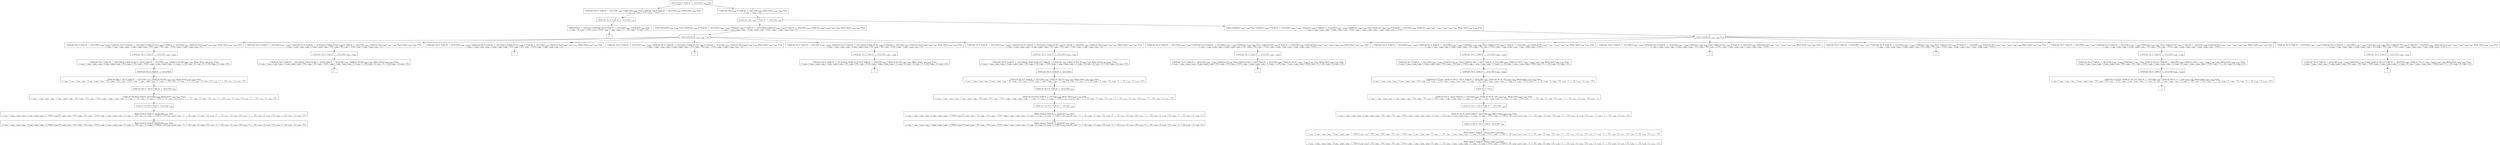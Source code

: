digraph {
    graph [rankdir=TB
          ,bgcolor=transparent];
    node [shape=box
         ,fillcolor=white
         ,style=filled];
    0 [label=<O <BR/> Memo check (C Triple [0 : 1 : [2] [] [3]]) v<SUB>1050</SUB> Trueo>];
    1 [label=<C <BR/> Unfold get One (C Triple [0 : 1 : [2] [] [3]]) v<SUB>1080</SUB>, Unfold isNil v<SUB>1080</SUB> Trueo, Unfold get Two (C Triple [0 : 1 : [2] [] [3]]) v<SUB>1081</SUB>, Unfold isNil v<SUB>1081</SUB> Trueo <BR/>  [ v<SUB>1050</SUB> &rarr; [], v<SUB>1078</SUB> &rarr; Trueo, v<SUB>1079</SUB> &rarr; Trueo ] >];
    2 [label=<C <BR/> Unfold one_step v<SUB>1082</SUB> (C Triple [0 : 1 : [2] [] [3]]) v<SUB>1084</SUB>, Memo check v<SUB>1084</SUB> v<SUB>1083</SUB> Trueo <BR/>  [ v<SUB>1050</SUB> &rarr; v<SUB>1082</SUB> : v<SUB>1083</SUB> ] >];
    3 [label=<O <BR/> Unfold get One (C Triple [0 : 1 : [2] [] [3]]) v<SUB>1080</SUB>>];
    4 [label=<C <BR/> Unfold isNil (0 : 1 : [2]) Trueo, Unfold get Two (C Triple [0 : 1 : [2] [] [3]]) v<SUB>1081</SUB>, Unfold isNil v<SUB>1081</SUB> Trueo <BR/>  [ v<SUB>1050</SUB> &rarr; [], v<SUB>1078</SUB> &rarr; Trueo, v<SUB>1079</SUB> &rarr; Trueo, v<SUB>1080</SUB> &rarr; v<SUB>1085</SUB>, v<SUB>1085</SUB> &rarr; 0 : 1 : [2], v<SUB>1086</SUB> &rarr; [], v<SUB>1087</SUB> &rarr; [3] ] >];
    5 [label=<_|_>];
    6 [label=<O <BR/> Unfold one_step v<SUB>1082</SUB> (C Triple [0 : 1 : [2] [] [3]]) v<SUB>1084</SUB>>];
    7 [label=<C <BR/> Unfold notEqStick v<SUB>1085</SUB> v<SUB>1086</SUB> Trueo, Unfold get v<SUB>1085</SUB> (C Triple [0 : 1 : [2] [] [3]]) (v<SUB>1089</SUB> : v<SUB>1090</SUB>), Unfold get v<SUB>1086</SUB> (C Triple [0 : 1 : [2] [] [3]]) [], Unfold set v<SUB>1085</SUB> v<SUB>1090</SUB> (C Triple [0 : 1 : [2] [] [3]]) v<SUB>1092</SUB>, Unfold set v<SUB>1086</SUB> [v<SUB>1089</SUB>] v<SUB>1092</SUB> v<SUB>1084</SUB>, Memo check v<SUB>1084</SUB> v<SUB>1083</SUB> Trueo <BR/>  [ v<SUB>1050</SUB> &rarr; v<SUB>1082</SUB> : v<SUB>1083</SUB>, v<SUB>1082</SUB> &rarr; (v<SUB>1085</SUB>, v<SUB>1086</SUB>), v<SUB>1087</SUB> &rarr; Trueo, v<SUB>1088</SUB> &rarr; v<SUB>1089</SUB> : v<SUB>1090</SUB>, v<SUB>1091</SUB> &rarr; [] ] >];
    8 [label=<C <BR/> Unfold notEqStick v<SUB>1085</SUB> v<SUB>1086</SUB> Trueo, Unfold get v<SUB>1085</SUB> (C Triple [0 : 1 : [2] [] [3]]) (v<SUB>1089</SUB> : v<SUB>1090</SUB>), Unfold get v<SUB>1086</SUB> (C Triple [0 : 1 : [2] [] [3]]) (v<SUB>1093</SUB> : v<SUB>1094</SUB>), Unfold less v<SUB>1089</SUB> v<SUB>1093</SUB> Trueo, Unfold set v<SUB>1085</SUB> v<SUB>1090</SUB> (C Triple [0 : 1 : [2] [] [3]]) v<SUB>1096</SUB>, Unfold set v<SUB>1086</SUB> (v<SUB>1089</SUB> : v<SUB>1093</SUB> : v<SUB>1094</SUB>) v<SUB>1096</SUB> v<SUB>1084</SUB>, Memo check v<SUB>1084</SUB> v<SUB>1083</SUB> Trueo <BR/>  [ v<SUB>1050</SUB> &rarr; v<SUB>1082</SUB> : v<SUB>1083</SUB>, v<SUB>1082</SUB> &rarr; (v<SUB>1085</SUB>, v<SUB>1086</SUB>), v<SUB>1087</SUB> &rarr; Trueo, v<SUB>1088</SUB> &rarr; v<SUB>1089</SUB> : v<SUB>1090</SUB>, v<SUB>1091</SUB> &rarr; v<SUB>1093</SUB> : v<SUB>1094</SUB>, v<SUB>1095</SUB> &rarr; Trueo ] >];
    9 [label=<O <BR/> Unfold notEqStick v<SUB>1085</SUB> v<SUB>1086</SUB> Trueo>];
    10 [label=<C <BR/> Unfold get One (C Triple [0 : 1 : [2] [] [3]]) (v<SUB>1089</SUB> : v<SUB>1090</SUB>), Unfold get Two (C Triple [0 : 1 : [2] [] [3]]) [], Unfold set One v<SUB>1090</SUB> (C Triple [0 : 1 : [2] [] [3]]) v<SUB>1092</SUB>, Unfold set Two [v<SUB>1089</SUB>] v<SUB>1092</SUB> v<SUB>1084</SUB>, Memo check v<SUB>1084</SUB> v<SUB>1083</SUB> Trueo <BR/>  [ v<SUB>1050</SUB> &rarr; v<SUB>1082</SUB> : v<SUB>1083</SUB>, v<SUB>1082</SUB> &rarr; (v<SUB>1085</SUB>, v<SUB>1086</SUB>), v<SUB>1085</SUB> &rarr; One, v<SUB>1086</SUB> &rarr; Two, v<SUB>1087</SUB> &rarr; Trueo, v<SUB>1088</SUB> &rarr; v<SUB>1089</SUB> : v<SUB>1090</SUB>, v<SUB>1091</SUB> &rarr; [] ] >];
    11 [label=<C <BR/> Unfold get One (C Triple [0 : 1 : [2] [] [3]]) (v<SUB>1089</SUB> : v<SUB>1090</SUB>), Unfold get Thr (C Triple [0 : 1 : [2] [] [3]]) [], Unfold set One v<SUB>1090</SUB> (C Triple [0 : 1 : [2] [] [3]]) v<SUB>1092</SUB>, Unfold set Thr [v<SUB>1089</SUB>] v<SUB>1092</SUB> v<SUB>1084</SUB>, Memo check v<SUB>1084</SUB> v<SUB>1083</SUB> Trueo <BR/>  [ v<SUB>1050</SUB> &rarr; v<SUB>1082</SUB> : v<SUB>1083</SUB>, v<SUB>1082</SUB> &rarr; (v<SUB>1085</SUB>, v<SUB>1086</SUB>), v<SUB>1085</SUB> &rarr; One, v<SUB>1086</SUB> &rarr; Thr, v<SUB>1087</SUB> &rarr; Trueo, v<SUB>1088</SUB> &rarr; v<SUB>1089</SUB> : v<SUB>1090</SUB>, v<SUB>1091</SUB> &rarr; [] ] >];
    12 [label=<C <BR/> Unfold get Two (C Triple [0 : 1 : [2] [] [3]]) (v<SUB>1089</SUB> : v<SUB>1090</SUB>), Unfold get One (C Triple [0 : 1 : [2] [] [3]]) [], Unfold set Two v<SUB>1090</SUB> (C Triple [0 : 1 : [2] [] [3]]) v<SUB>1092</SUB>, Unfold set One [v<SUB>1089</SUB>] v<SUB>1092</SUB> v<SUB>1084</SUB>, Memo check v<SUB>1084</SUB> v<SUB>1083</SUB> Trueo <BR/>  [ v<SUB>1050</SUB> &rarr; v<SUB>1082</SUB> : v<SUB>1083</SUB>, v<SUB>1082</SUB> &rarr; (v<SUB>1085</SUB>, v<SUB>1086</SUB>), v<SUB>1085</SUB> &rarr; Two, v<SUB>1086</SUB> &rarr; One, v<SUB>1087</SUB> &rarr; Trueo, v<SUB>1088</SUB> &rarr; v<SUB>1089</SUB> : v<SUB>1090</SUB>, v<SUB>1091</SUB> &rarr; [] ] >];
    13 [label=<C <BR/> Unfold get Two (C Triple [0 : 1 : [2] [] [3]]) (v<SUB>1089</SUB> : v<SUB>1090</SUB>), Unfold get Thr (C Triple [0 : 1 : [2] [] [3]]) [], Unfold set Two v<SUB>1090</SUB> (C Triple [0 : 1 : [2] [] [3]]) v<SUB>1092</SUB>, Unfold set Thr [v<SUB>1089</SUB>] v<SUB>1092</SUB> v<SUB>1084</SUB>, Memo check v<SUB>1084</SUB> v<SUB>1083</SUB> Trueo <BR/>  [ v<SUB>1050</SUB> &rarr; v<SUB>1082</SUB> : v<SUB>1083</SUB>, v<SUB>1082</SUB> &rarr; (v<SUB>1085</SUB>, v<SUB>1086</SUB>), v<SUB>1085</SUB> &rarr; Two, v<SUB>1086</SUB> &rarr; Thr, v<SUB>1087</SUB> &rarr; Trueo, v<SUB>1088</SUB> &rarr; v<SUB>1089</SUB> : v<SUB>1090</SUB>, v<SUB>1091</SUB> &rarr; [] ] >];
    14 [label=<C <BR/> Unfold get Thr (C Triple [0 : 1 : [2] [] [3]]) (v<SUB>1089</SUB> : v<SUB>1090</SUB>), Unfold get One (C Triple [0 : 1 : [2] [] [3]]) [], Unfold set Thr v<SUB>1090</SUB> (C Triple [0 : 1 : [2] [] [3]]) v<SUB>1092</SUB>, Unfold set One [v<SUB>1089</SUB>] v<SUB>1092</SUB> v<SUB>1084</SUB>, Memo check v<SUB>1084</SUB> v<SUB>1083</SUB> Trueo <BR/>  [ v<SUB>1050</SUB> &rarr; v<SUB>1082</SUB> : v<SUB>1083</SUB>, v<SUB>1082</SUB> &rarr; (v<SUB>1085</SUB>, v<SUB>1086</SUB>), v<SUB>1085</SUB> &rarr; Thr, v<SUB>1086</SUB> &rarr; One, v<SUB>1087</SUB> &rarr; Trueo, v<SUB>1088</SUB> &rarr; v<SUB>1089</SUB> : v<SUB>1090</SUB>, v<SUB>1091</SUB> &rarr; [] ] >];
    15 [label=<C <BR/> Unfold get Thr (C Triple [0 : 1 : [2] [] [3]]) (v<SUB>1089</SUB> : v<SUB>1090</SUB>), Unfold get Two (C Triple [0 : 1 : [2] [] [3]]) [], Unfold set Thr v<SUB>1090</SUB> (C Triple [0 : 1 : [2] [] [3]]) v<SUB>1092</SUB>, Unfold set Two [v<SUB>1089</SUB>] v<SUB>1092</SUB> v<SUB>1084</SUB>, Memo check v<SUB>1084</SUB> v<SUB>1083</SUB> Trueo <BR/>  [ v<SUB>1050</SUB> &rarr; v<SUB>1082</SUB> : v<SUB>1083</SUB>, v<SUB>1082</SUB> &rarr; (v<SUB>1085</SUB>, v<SUB>1086</SUB>), v<SUB>1085</SUB> &rarr; Thr, v<SUB>1086</SUB> &rarr; Two, v<SUB>1087</SUB> &rarr; Trueo, v<SUB>1088</SUB> &rarr; v<SUB>1089</SUB> : v<SUB>1090</SUB>, v<SUB>1091</SUB> &rarr; [] ] >];
    16 [label=<O <BR/> Unfold get One (C Triple [0 : 1 : [2] [] [3]]) (v<SUB>1089</SUB> : v<SUB>1090</SUB>)>];
    17 [label=<C <BR/> Unfold get Two (C Triple [0 : 1 : [2] [] [3]]) [], Unfold set One (1 : [2]) (C Triple [0 : 1 : [2] [] [3]]) v<SUB>1092</SUB>, Unfold set Two [0] v<SUB>1092</SUB> v<SUB>1084</SUB>, Memo check v<SUB>1084</SUB> v<SUB>1083</SUB> Trueo <BR/>  [ v<SUB>1050</SUB> &rarr; v<SUB>1082</SUB> : v<SUB>1083</SUB>, v<SUB>1082</SUB> &rarr; (v<SUB>1085</SUB>, v<SUB>1086</SUB>), v<SUB>1085</SUB> &rarr; One, v<SUB>1086</SUB> &rarr; Two, v<SUB>1087</SUB> &rarr; Trueo, v<SUB>1088</SUB> &rarr; v<SUB>1089</SUB> : v<SUB>1090</SUB>, v<SUB>1089</SUB> &rarr; 0, v<SUB>1090</SUB> &rarr; 1 : [2], v<SUB>1091</SUB> &rarr; [], v<SUB>1097</SUB> &rarr; 0 : 1 : [2], v<SUB>1098</SUB> &rarr; [], v<SUB>1099</SUB> &rarr; [3] ] >];
    18 [label=<O <BR/> Unfold get Two (C Triple [0 : 1 : [2] [] [3]]) []>];
    19 [label=<C <BR/> Unfold set One (1 : [2]) (C Triple [0 : 1 : [2] [] [3]]) v<SUB>1092</SUB>, Unfold set Two [0] v<SUB>1092</SUB> v<SUB>1084</SUB>, Memo check v<SUB>1084</SUB> v<SUB>1083</SUB> Trueo <BR/>  [ v<SUB>1050</SUB> &rarr; v<SUB>1082</SUB> : v<SUB>1083</SUB>, v<SUB>1082</SUB> &rarr; (v<SUB>1085</SUB>, v<SUB>1086</SUB>), v<SUB>1085</SUB> &rarr; One, v<SUB>1086</SUB> &rarr; Two, v<SUB>1087</SUB> &rarr; Trueo, v<SUB>1088</SUB> &rarr; v<SUB>1089</SUB> : v<SUB>1090</SUB>, v<SUB>1089</SUB> &rarr; 0, v<SUB>1090</SUB> &rarr; 1 : [2], v<SUB>1091</SUB> &rarr; [], v<SUB>1097</SUB> &rarr; 0 : 1 : [2], v<SUB>1098</SUB> &rarr; [], v<SUB>1099</SUB> &rarr; [3], v<SUB>1100</SUB> &rarr; 0 : 1 : [2], v<SUB>1101</SUB> &rarr; [], v<SUB>1102</SUB> &rarr; [3] ] >];
    20 [label=<O <BR/> Unfold set One (1 : [2]) (C Triple [0 : 1 : [2] [] [3]]) v<SUB>1092</SUB>>];
    21 [label=<C <BR/> Unfold set Two [0] (C Triple [1 : [2] [] [3]]) v<SUB>1084</SUB>, Memo check v<SUB>1084</SUB> v<SUB>1083</SUB> Trueo <BR/>  [ v<SUB>1050</SUB> &rarr; v<SUB>1082</SUB> : v<SUB>1083</SUB>, v<SUB>1082</SUB> &rarr; (v<SUB>1085</SUB>, v<SUB>1086</SUB>), v<SUB>1085</SUB> &rarr; One, v<SUB>1086</SUB> &rarr; Two, v<SUB>1087</SUB> &rarr; Trueo, v<SUB>1088</SUB> &rarr; v<SUB>1089</SUB> : v<SUB>1090</SUB>, v<SUB>1089</SUB> &rarr; 0, v<SUB>1090</SUB> &rarr; 1 : [2], v<SUB>1091</SUB> &rarr; [], v<SUB>1092</SUB> &rarr; C Triple [1 : [2] v<SUB>1104</SUB> v<SUB>1105</SUB>], v<SUB>1097</SUB> &rarr; 0 : 1 : [2], v<SUB>1098</SUB> &rarr; [], v<SUB>1099</SUB> &rarr; [3], v<SUB>1100</SUB> &rarr; 0 : 1 : [2], v<SUB>1101</SUB> &rarr; [], v<SUB>1102</SUB> &rarr; [3], v<SUB>1103</SUB> &rarr; 0 : 1 : [2], v<SUB>1104</SUB> &rarr; [], v<SUB>1105</SUB> &rarr; [3] ] >];
    22 [label=<O <BR/> Unfold set Two [0] (C Triple [1 : [2] [] [3]]) v<SUB>1084</SUB>>];
    23 [label=<C <BR/> Memo check (C Triple [1 : [2] [0] [3]]) v<SUB>1083</SUB> Trueo <BR/>  [ v<SUB>1050</SUB> &rarr; v<SUB>1082</SUB> : v<SUB>1083</SUB>, v<SUB>1082</SUB> &rarr; (v<SUB>1085</SUB>, v<SUB>1086</SUB>), v<SUB>1084</SUB> &rarr; C Triple [v<SUB>1106</SUB> [0] v<SUB>1108</SUB>], v<SUB>1085</SUB> &rarr; One, v<SUB>1086</SUB> &rarr; Two, v<SUB>1087</SUB> &rarr; Trueo, v<SUB>1088</SUB> &rarr; v<SUB>1089</SUB> : v<SUB>1090</SUB>, v<SUB>1089</SUB> &rarr; 0, v<SUB>1090</SUB> &rarr; 1 : [2], v<SUB>1091</SUB> &rarr; [], v<SUB>1092</SUB> &rarr; C Triple [1 : [2] v<SUB>1104</SUB> v<SUB>1105</SUB>], v<SUB>1097</SUB> &rarr; 0 : 1 : [2], v<SUB>1098</SUB> &rarr; [], v<SUB>1099</SUB> &rarr; [3], v<SUB>1100</SUB> &rarr; 0 : 1 : [2], v<SUB>1101</SUB> &rarr; [], v<SUB>1102</SUB> &rarr; [3], v<SUB>1103</SUB> &rarr; 0 : 1 : [2], v<SUB>1104</SUB> &rarr; [], v<SUB>1105</SUB> &rarr; [3], v<SUB>1106</SUB> &rarr; 1 : [2], v<SUB>1107</SUB> &rarr; [], v<SUB>1108</SUB> &rarr; [3] ] >];
    24 [label=<Leaf <BR/> Memo check (C Triple [1 : [2] [0] [3]]) v<SUB>1083</SUB> Trueo <BR/>  [ v<SUB>1050</SUB> &rarr; v<SUB>1082</SUB> : v<SUB>1083</SUB>, v<SUB>1082</SUB> &rarr; (v<SUB>1085</SUB>, v<SUB>1086</SUB>), v<SUB>1084</SUB> &rarr; C Triple [v<SUB>1106</SUB> [0] v<SUB>1108</SUB>], v<SUB>1085</SUB> &rarr; One, v<SUB>1086</SUB> &rarr; Two, v<SUB>1087</SUB> &rarr; Trueo, v<SUB>1088</SUB> &rarr; v<SUB>1089</SUB> : v<SUB>1090</SUB>, v<SUB>1089</SUB> &rarr; 0, v<SUB>1090</SUB> &rarr; 1 : [2], v<SUB>1091</SUB> &rarr; [], v<SUB>1092</SUB> &rarr; C Triple [1 : [2] v<SUB>1104</SUB> v<SUB>1105</SUB>], v<SUB>1097</SUB> &rarr; 0 : 1 : [2], v<SUB>1098</SUB> &rarr; [], v<SUB>1099</SUB> &rarr; [3], v<SUB>1100</SUB> &rarr; 0 : 1 : [2], v<SUB>1101</SUB> &rarr; [], v<SUB>1102</SUB> &rarr; [3], v<SUB>1103</SUB> &rarr; 0 : 1 : [2], v<SUB>1104</SUB> &rarr; [], v<SUB>1105</SUB> &rarr; [3], v<SUB>1106</SUB> &rarr; 1 : [2], v<SUB>1107</SUB> &rarr; [], v<SUB>1108</SUB> &rarr; [3] ] >];
    25 [label=<O <BR/> Unfold get One (C Triple [0 : 1 : [2] [] [3]]) (v<SUB>1089</SUB> : v<SUB>1090</SUB>)>];
    26 [label=<C <BR/> Unfold get Thr (C Triple [0 : 1 : [2] [] [3]]) [], Unfold set One (1 : [2]) (C Triple [0 : 1 : [2] [] [3]]) v<SUB>1092</SUB>, Unfold set Thr [0] v<SUB>1092</SUB> v<SUB>1084</SUB>, Memo check v<SUB>1084</SUB> v<SUB>1083</SUB> Trueo <BR/>  [ v<SUB>1050</SUB> &rarr; v<SUB>1082</SUB> : v<SUB>1083</SUB>, v<SUB>1082</SUB> &rarr; (v<SUB>1085</SUB>, v<SUB>1086</SUB>), v<SUB>1085</SUB> &rarr; One, v<SUB>1086</SUB> &rarr; Thr, v<SUB>1087</SUB> &rarr; Trueo, v<SUB>1088</SUB> &rarr; v<SUB>1089</SUB> : v<SUB>1090</SUB>, v<SUB>1089</SUB> &rarr; 0, v<SUB>1090</SUB> &rarr; 1 : [2], v<SUB>1091</SUB> &rarr; [], v<SUB>1097</SUB> &rarr; 0 : 1 : [2], v<SUB>1098</SUB> &rarr; [], v<SUB>1099</SUB> &rarr; [3] ] >];
    27 [label=<_|_>];
    28 [label=<_|_>];
    29 [label=<_|_>];
    30 [label=<O <BR/> Unfold get Thr (C Triple [0 : 1 : [2] [] [3]]) (v<SUB>1089</SUB> : v<SUB>1090</SUB>)>];
    31 [label=<C <BR/> Unfold get One (C Triple [0 : 1 : [2] [] [3]]) [], Unfold set Thr [] (C Triple [0 : 1 : [2] [] [3]]) v<SUB>1092</SUB>, Unfold set One [3] v<SUB>1092</SUB> v<SUB>1084</SUB>, Memo check v<SUB>1084</SUB> v<SUB>1083</SUB> Trueo <BR/>  [ v<SUB>1050</SUB> &rarr; v<SUB>1082</SUB> : v<SUB>1083</SUB>, v<SUB>1082</SUB> &rarr; (v<SUB>1085</SUB>, v<SUB>1086</SUB>), v<SUB>1085</SUB> &rarr; Thr, v<SUB>1086</SUB> &rarr; One, v<SUB>1087</SUB> &rarr; Trueo, v<SUB>1088</SUB> &rarr; v<SUB>1089</SUB> : v<SUB>1090</SUB>, v<SUB>1089</SUB> &rarr; 3, v<SUB>1090</SUB> &rarr; [], v<SUB>1091</SUB> &rarr; [], v<SUB>1097</SUB> &rarr; 0 : 1 : [2], v<SUB>1098</SUB> &rarr; [], v<SUB>1099</SUB> &rarr; [3] ] >];
    32 [label=<_|_>];
    33 [label=<O <BR/> Unfold get Thr (C Triple [0 : 1 : [2] [] [3]]) (v<SUB>1089</SUB> : v<SUB>1090</SUB>)>];
    34 [label=<C <BR/> Unfold get Two (C Triple [0 : 1 : [2] [] [3]]) [], Unfold set Thr [] (C Triple [0 : 1 : [2] [] [3]]) v<SUB>1092</SUB>, Unfold set Two [3] v<SUB>1092</SUB> v<SUB>1084</SUB>, Memo check v<SUB>1084</SUB> v<SUB>1083</SUB> Trueo <BR/>  [ v<SUB>1050</SUB> &rarr; v<SUB>1082</SUB> : v<SUB>1083</SUB>, v<SUB>1082</SUB> &rarr; (v<SUB>1085</SUB>, v<SUB>1086</SUB>), v<SUB>1085</SUB> &rarr; Thr, v<SUB>1086</SUB> &rarr; Two, v<SUB>1087</SUB> &rarr; Trueo, v<SUB>1088</SUB> &rarr; v<SUB>1089</SUB> : v<SUB>1090</SUB>, v<SUB>1089</SUB> &rarr; 3, v<SUB>1090</SUB> &rarr; [], v<SUB>1091</SUB> &rarr; [], v<SUB>1097</SUB> &rarr; 0 : 1 : [2], v<SUB>1098</SUB> &rarr; [], v<SUB>1099</SUB> &rarr; [3] ] >];
    35 [label=<O <BR/> Unfold get Two (C Triple [0 : 1 : [2] [] [3]]) []>];
    36 [label=<C <BR/> Unfold set Thr [] (C Triple [0 : 1 : [2] [] [3]]) v<SUB>1092</SUB>, Unfold set Two [3] v<SUB>1092</SUB> v<SUB>1084</SUB>, Memo check v<SUB>1084</SUB> v<SUB>1083</SUB> Trueo <BR/>  [ v<SUB>1050</SUB> &rarr; v<SUB>1082</SUB> : v<SUB>1083</SUB>, v<SUB>1082</SUB> &rarr; (v<SUB>1085</SUB>, v<SUB>1086</SUB>), v<SUB>1085</SUB> &rarr; Thr, v<SUB>1086</SUB> &rarr; Two, v<SUB>1087</SUB> &rarr; Trueo, v<SUB>1088</SUB> &rarr; v<SUB>1089</SUB> : v<SUB>1090</SUB>, v<SUB>1089</SUB> &rarr; 3, v<SUB>1090</SUB> &rarr; [], v<SUB>1091</SUB> &rarr; [], v<SUB>1097</SUB> &rarr; 0 : 1 : [2], v<SUB>1098</SUB> &rarr; [], v<SUB>1099</SUB> &rarr; [3], v<SUB>1100</SUB> &rarr; 0 : 1 : [2], v<SUB>1101</SUB> &rarr; [], v<SUB>1102</SUB> &rarr; [3] ] >];
    37 [label=<O <BR/> Unfold set Thr [] (C Triple [0 : 1 : [2] [] [3]]) v<SUB>1092</SUB>>];
    38 [label=<C <BR/> Unfold set Two [3] (C Triple [0 : 1 : [2] [] []]) v<SUB>1084</SUB>, Memo check v<SUB>1084</SUB> v<SUB>1083</SUB> Trueo <BR/>  [ v<SUB>1050</SUB> &rarr; v<SUB>1082</SUB> : v<SUB>1083</SUB>, v<SUB>1082</SUB> &rarr; (v<SUB>1085</SUB>, v<SUB>1086</SUB>), v<SUB>1085</SUB> &rarr; Thr, v<SUB>1086</SUB> &rarr; Two, v<SUB>1087</SUB> &rarr; Trueo, v<SUB>1088</SUB> &rarr; v<SUB>1089</SUB> : v<SUB>1090</SUB>, v<SUB>1089</SUB> &rarr; 3, v<SUB>1090</SUB> &rarr; [], v<SUB>1091</SUB> &rarr; [], v<SUB>1092</SUB> &rarr; C Triple [v<SUB>1103</SUB> v<SUB>1104</SUB> []], v<SUB>1097</SUB> &rarr; 0 : 1 : [2], v<SUB>1098</SUB> &rarr; [], v<SUB>1099</SUB> &rarr; [3], v<SUB>1100</SUB> &rarr; 0 : 1 : [2], v<SUB>1101</SUB> &rarr; [], v<SUB>1102</SUB> &rarr; [3], v<SUB>1103</SUB> &rarr; 0 : 1 : [2], v<SUB>1104</SUB> &rarr; [], v<SUB>1105</SUB> &rarr; [3] ] >];
    39 [label=<O <BR/> Unfold set Two [3] (C Triple [0 : 1 : [2] [] []]) v<SUB>1084</SUB>>];
    40 [label=<C <BR/> Memo check (C Triple [0 : 1 : [2] [3] []]) v<SUB>1083</SUB> Trueo <BR/>  [ v<SUB>1050</SUB> &rarr; v<SUB>1082</SUB> : v<SUB>1083</SUB>, v<SUB>1082</SUB> &rarr; (v<SUB>1085</SUB>, v<SUB>1086</SUB>), v<SUB>1084</SUB> &rarr; C Triple [v<SUB>1106</SUB> [3] v<SUB>1108</SUB>], v<SUB>1085</SUB> &rarr; Thr, v<SUB>1086</SUB> &rarr; Two, v<SUB>1087</SUB> &rarr; Trueo, v<SUB>1088</SUB> &rarr; v<SUB>1089</SUB> : v<SUB>1090</SUB>, v<SUB>1089</SUB> &rarr; 3, v<SUB>1090</SUB> &rarr; [], v<SUB>1091</SUB> &rarr; [], v<SUB>1092</SUB> &rarr; C Triple [v<SUB>1103</SUB> v<SUB>1104</SUB> []], v<SUB>1097</SUB> &rarr; 0 : 1 : [2], v<SUB>1098</SUB> &rarr; [], v<SUB>1099</SUB> &rarr; [3], v<SUB>1100</SUB> &rarr; 0 : 1 : [2], v<SUB>1101</SUB> &rarr; [], v<SUB>1102</SUB> &rarr; [3], v<SUB>1103</SUB> &rarr; 0 : 1 : [2], v<SUB>1104</SUB> &rarr; [], v<SUB>1105</SUB> &rarr; [3], v<SUB>1106</SUB> &rarr; 0 : 1 : [2], v<SUB>1107</SUB> &rarr; [], v<SUB>1108</SUB> &rarr; [] ] >];
    41 [label=<Leaf <BR/> Memo check (C Triple [0 : 1 : [2] [3] []]) v<SUB>1083</SUB> Trueo <BR/>  [ v<SUB>1050</SUB> &rarr; v<SUB>1082</SUB> : v<SUB>1083</SUB>, v<SUB>1082</SUB> &rarr; (v<SUB>1085</SUB>, v<SUB>1086</SUB>), v<SUB>1084</SUB> &rarr; C Triple [v<SUB>1106</SUB> [3] v<SUB>1108</SUB>], v<SUB>1085</SUB> &rarr; Thr, v<SUB>1086</SUB> &rarr; Two, v<SUB>1087</SUB> &rarr; Trueo, v<SUB>1088</SUB> &rarr; v<SUB>1089</SUB> : v<SUB>1090</SUB>, v<SUB>1089</SUB> &rarr; 3, v<SUB>1090</SUB> &rarr; [], v<SUB>1091</SUB> &rarr; [], v<SUB>1092</SUB> &rarr; C Triple [v<SUB>1103</SUB> v<SUB>1104</SUB> []], v<SUB>1097</SUB> &rarr; 0 : 1 : [2], v<SUB>1098</SUB> &rarr; [], v<SUB>1099</SUB> &rarr; [3], v<SUB>1100</SUB> &rarr; 0 : 1 : [2], v<SUB>1101</SUB> &rarr; [], v<SUB>1102</SUB> &rarr; [3], v<SUB>1103</SUB> &rarr; 0 : 1 : [2], v<SUB>1104</SUB> &rarr; [], v<SUB>1105</SUB> &rarr; [3], v<SUB>1106</SUB> &rarr; 0 : 1 : [2], v<SUB>1107</SUB> &rarr; [], v<SUB>1108</SUB> &rarr; [] ] >];
    42 [label=<O <BR/> Unfold notEqStick v<SUB>1085</SUB> v<SUB>1086</SUB> Trueo>];
    43 [label=<C <BR/> Unfold get One (C Triple [0 : 1 : [2] [] [3]]) (v<SUB>1089</SUB> : v<SUB>1090</SUB>), Unfold get Two (C Triple [0 : 1 : [2] [] [3]]) (v<SUB>1093</SUB> : v<SUB>1094</SUB>), Unfold less v<SUB>1089</SUB> v<SUB>1093</SUB> Trueo, Unfold set One v<SUB>1090</SUB> (C Triple [0 : 1 : [2] [] [3]]) v<SUB>1096</SUB>, Unfold set Two (v<SUB>1089</SUB> : v<SUB>1093</SUB> : v<SUB>1094</SUB>) v<SUB>1096</SUB> v<SUB>1084</SUB>, Memo check v<SUB>1084</SUB> v<SUB>1083</SUB> Trueo <BR/>  [ v<SUB>1050</SUB> &rarr; v<SUB>1082</SUB> : v<SUB>1083</SUB>, v<SUB>1082</SUB> &rarr; (v<SUB>1085</SUB>, v<SUB>1086</SUB>), v<SUB>1085</SUB> &rarr; One, v<SUB>1086</SUB> &rarr; Two, v<SUB>1087</SUB> &rarr; Trueo, v<SUB>1088</SUB> &rarr; v<SUB>1089</SUB> : v<SUB>1090</SUB>, v<SUB>1091</SUB> &rarr; v<SUB>1093</SUB> : v<SUB>1094</SUB>, v<SUB>1095</SUB> &rarr; Trueo ] >];
    44 [label=<C <BR/> Unfold get One (C Triple [0 : 1 : [2] [] [3]]) (v<SUB>1089</SUB> : v<SUB>1090</SUB>), Unfold get Thr (C Triple [0 : 1 : [2] [] [3]]) (v<SUB>1093</SUB> : v<SUB>1094</SUB>), Unfold less v<SUB>1089</SUB> v<SUB>1093</SUB> Trueo, Unfold set One v<SUB>1090</SUB> (C Triple [0 : 1 : [2] [] [3]]) v<SUB>1096</SUB>, Unfold set Thr (v<SUB>1089</SUB> : v<SUB>1093</SUB> : v<SUB>1094</SUB>) v<SUB>1096</SUB> v<SUB>1084</SUB>, Memo check v<SUB>1084</SUB> v<SUB>1083</SUB> Trueo <BR/>  [ v<SUB>1050</SUB> &rarr; v<SUB>1082</SUB> : v<SUB>1083</SUB>, v<SUB>1082</SUB> &rarr; (v<SUB>1085</SUB>, v<SUB>1086</SUB>), v<SUB>1085</SUB> &rarr; One, v<SUB>1086</SUB> &rarr; Thr, v<SUB>1087</SUB> &rarr; Trueo, v<SUB>1088</SUB> &rarr; v<SUB>1089</SUB> : v<SUB>1090</SUB>, v<SUB>1091</SUB> &rarr; v<SUB>1093</SUB> : v<SUB>1094</SUB>, v<SUB>1095</SUB> &rarr; Trueo ] >];
    45 [label=<C <BR/> Unfold get Two (C Triple [0 : 1 : [2] [] [3]]) (v<SUB>1089</SUB> : v<SUB>1090</SUB>), Unfold get One (C Triple [0 : 1 : [2] [] [3]]) (v<SUB>1093</SUB> : v<SUB>1094</SUB>), Unfold less v<SUB>1089</SUB> v<SUB>1093</SUB> Trueo, Unfold set Two v<SUB>1090</SUB> (C Triple [0 : 1 : [2] [] [3]]) v<SUB>1096</SUB>, Unfold set One (v<SUB>1089</SUB> : v<SUB>1093</SUB> : v<SUB>1094</SUB>) v<SUB>1096</SUB> v<SUB>1084</SUB>, Memo check v<SUB>1084</SUB> v<SUB>1083</SUB> Trueo <BR/>  [ v<SUB>1050</SUB> &rarr; v<SUB>1082</SUB> : v<SUB>1083</SUB>, v<SUB>1082</SUB> &rarr; (v<SUB>1085</SUB>, v<SUB>1086</SUB>), v<SUB>1085</SUB> &rarr; Two, v<SUB>1086</SUB> &rarr; One, v<SUB>1087</SUB> &rarr; Trueo, v<SUB>1088</SUB> &rarr; v<SUB>1089</SUB> : v<SUB>1090</SUB>, v<SUB>1091</SUB> &rarr; v<SUB>1093</SUB> : v<SUB>1094</SUB>, v<SUB>1095</SUB> &rarr; Trueo ] >];
    46 [label=<C <BR/> Unfold get Two (C Triple [0 : 1 : [2] [] [3]]) (v<SUB>1089</SUB> : v<SUB>1090</SUB>), Unfold get Thr (C Triple [0 : 1 : [2] [] [3]]) (v<SUB>1093</SUB> : v<SUB>1094</SUB>), Unfold less v<SUB>1089</SUB> v<SUB>1093</SUB> Trueo, Unfold set Two v<SUB>1090</SUB> (C Triple [0 : 1 : [2] [] [3]]) v<SUB>1096</SUB>, Unfold set Thr (v<SUB>1089</SUB> : v<SUB>1093</SUB> : v<SUB>1094</SUB>) v<SUB>1096</SUB> v<SUB>1084</SUB>, Memo check v<SUB>1084</SUB> v<SUB>1083</SUB> Trueo <BR/>  [ v<SUB>1050</SUB> &rarr; v<SUB>1082</SUB> : v<SUB>1083</SUB>, v<SUB>1082</SUB> &rarr; (v<SUB>1085</SUB>, v<SUB>1086</SUB>), v<SUB>1085</SUB> &rarr; Two, v<SUB>1086</SUB> &rarr; Thr, v<SUB>1087</SUB> &rarr; Trueo, v<SUB>1088</SUB> &rarr; v<SUB>1089</SUB> : v<SUB>1090</SUB>, v<SUB>1091</SUB> &rarr; v<SUB>1093</SUB> : v<SUB>1094</SUB>, v<SUB>1095</SUB> &rarr; Trueo ] >];
    47 [label=<C <BR/> Unfold get Thr (C Triple [0 : 1 : [2] [] [3]]) (v<SUB>1089</SUB> : v<SUB>1090</SUB>), Unfold get One (C Triple [0 : 1 : [2] [] [3]]) (v<SUB>1093</SUB> : v<SUB>1094</SUB>), Unfold less v<SUB>1089</SUB> v<SUB>1093</SUB> Trueo, Unfold set Thr v<SUB>1090</SUB> (C Triple [0 : 1 : [2] [] [3]]) v<SUB>1096</SUB>, Unfold set One (v<SUB>1089</SUB> : v<SUB>1093</SUB> : v<SUB>1094</SUB>) v<SUB>1096</SUB> v<SUB>1084</SUB>, Memo check v<SUB>1084</SUB> v<SUB>1083</SUB> Trueo <BR/>  [ v<SUB>1050</SUB> &rarr; v<SUB>1082</SUB> : v<SUB>1083</SUB>, v<SUB>1082</SUB> &rarr; (v<SUB>1085</SUB>, v<SUB>1086</SUB>), v<SUB>1085</SUB> &rarr; Thr, v<SUB>1086</SUB> &rarr; One, v<SUB>1087</SUB> &rarr; Trueo, v<SUB>1088</SUB> &rarr; v<SUB>1089</SUB> : v<SUB>1090</SUB>, v<SUB>1091</SUB> &rarr; v<SUB>1093</SUB> : v<SUB>1094</SUB>, v<SUB>1095</SUB> &rarr; Trueo ] >];
    48 [label=<C <BR/> Unfold get Thr (C Triple [0 : 1 : [2] [] [3]]) (v<SUB>1089</SUB> : v<SUB>1090</SUB>), Unfold get Two (C Triple [0 : 1 : [2] [] [3]]) (v<SUB>1093</SUB> : v<SUB>1094</SUB>), Unfold less v<SUB>1089</SUB> v<SUB>1093</SUB> Trueo, Unfold set Thr v<SUB>1090</SUB> (C Triple [0 : 1 : [2] [] [3]]) v<SUB>1096</SUB>, Unfold set Two (v<SUB>1089</SUB> : v<SUB>1093</SUB> : v<SUB>1094</SUB>) v<SUB>1096</SUB> v<SUB>1084</SUB>, Memo check v<SUB>1084</SUB> v<SUB>1083</SUB> Trueo <BR/>  [ v<SUB>1050</SUB> &rarr; v<SUB>1082</SUB> : v<SUB>1083</SUB>, v<SUB>1082</SUB> &rarr; (v<SUB>1085</SUB>, v<SUB>1086</SUB>), v<SUB>1085</SUB> &rarr; Thr, v<SUB>1086</SUB> &rarr; Two, v<SUB>1087</SUB> &rarr; Trueo, v<SUB>1088</SUB> &rarr; v<SUB>1089</SUB> : v<SUB>1090</SUB>, v<SUB>1091</SUB> &rarr; v<SUB>1093</SUB> : v<SUB>1094</SUB>, v<SUB>1095</SUB> &rarr; Trueo ] >];
    49 [label=<O <BR/> Unfold get One (C Triple [0 : 1 : [2] [] [3]]) (v<SUB>1089</SUB> : v<SUB>1090</SUB>)>];
    50 [label=<C <BR/> Unfold get Two (C Triple [0 : 1 : [2] [] [3]]) (v<SUB>1093</SUB> : v<SUB>1094</SUB>), Unfold less 0 v<SUB>1093</SUB> Trueo, Unfold set One (1 : [2]) (C Triple [0 : 1 : [2] [] [3]]) v<SUB>1096</SUB>, Unfold set Two (0 : v<SUB>1093</SUB> : v<SUB>1094</SUB>) v<SUB>1096</SUB> v<SUB>1084</SUB>, Memo check v<SUB>1084</SUB> v<SUB>1083</SUB> Trueo <BR/>  [ v<SUB>1050</SUB> &rarr; v<SUB>1082</SUB> : v<SUB>1083</SUB>, v<SUB>1082</SUB> &rarr; (v<SUB>1085</SUB>, v<SUB>1086</SUB>), v<SUB>1085</SUB> &rarr; One, v<SUB>1086</SUB> &rarr; Two, v<SUB>1087</SUB> &rarr; Trueo, v<SUB>1088</SUB> &rarr; v<SUB>1089</SUB> : v<SUB>1090</SUB>, v<SUB>1089</SUB> &rarr; 0, v<SUB>1090</SUB> &rarr; 1 : [2], v<SUB>1091</SUB> &rarr; v<SUB>1093</SUB> : v<SUB>1094</SUB>, v<SUB>1095</SUB> &rarr; Trueo, v<SUB>1097</SUB> &rarr; 0 : 1 : [2], v<SUB>1098</SUB> &rarr; [], v<SUB>1099</SUB> &rarr; [3] ] >];
    51 [label=<_|_>];
    52 [label=<O <BR/> Unfold get One (C Triple [0 : 1 : [2] [] [3]]) (v<SUB>1089</SUB> : v<SUB>1090</SUB>)>];
    53 [label=<C <BR/> Unfold get Thr (C Triple [0 : 1 : [2] [] [3]]) (v<SUB>1093</SUB> : v<SUB>1094</SUB>), Unfold less 0 v<SUB>1093</SUB> Trueo, Unfold set One (1 : [2]) (C Triple [0 : 1 : [2] [] [3]]) v<SUB>1096</SUB>, Unfold set Thr (0 : v<SUB>1093</SUB> : v<SUB>1094</SUB>) v<SUB>1096</SUB> v<SUB>1084</SUB>, Memo check v<SUB>1084</SUB> v<SUB>1083</SUB> Trueo <BR/>  [ v<SUB>1050</SUB> &rarr; v<SUB>1082</SUB> : v<SUB>1083</SUB>, v<SUB>1082</SUB> &rarr; (v<SUB>1085</SUB>, v<SUB>1086</SUB>), v<SUB>1085</SUB> &rarr; One, v<SUB>1086</SUB> &rarr; Thr, v<SUB>1087</SUB> &rarr; Trueo, v<SUB>1088</SUB> &rarr; v<SUB>1089</SUB> : v<SUB>1090</SUB>, v<SUB>1089</SUB> &rarr; 0, v<SUB>1090</SUB> &rarr; 1 : [2], v<SUB>1091</SUB> &rarr; v<SUB>1093</SUB> : v<SUB>1094</SUB>, v<SUB>1095</SUB> &rarr; Trueo, v<SUB>1097</SUB> &rarr; 0 : 1 : [2], v<SUB>1098</SUB> &rarr; [], v<SUB>1099</SUB> &rarr; [3] ] >];
    54 [label=<O <BR/> Unfold get Thr (C Triple [0 : 1 : [2] [] [3]]) (v<SUB>1093</SUB> : v<SUB>1094</SUB>)>];
    55 [label=<C <BR/> Unfold less 0 3 Trueo, Unfold set One (1 : [2]) (C Triple [0 : 1 : [2] [] [3]]) v<SUB>1096</SUB>, Unfold set Thr (0 : [3]) v<SUB>1096</SUB> v<SUB>1084</SUB>, Memo check v<SUB>1084</SUB> v<SUB>1083</SUB> Trueo <BR/>  [ v<SUB>1050</SUB> &rarr; v<SUB>1082</SUB> : v<SUB>1083</SUB>, v<SUB>1082</SUB> &rarr; (v<SUB>1085</SUB>, v<SUB>1086</SUB>), v<SUB>1085</SUB> &rarr; One, v<SUB>1086</SUB> &rarr; Thr, v<SUB>1087</SUB> &rarr; Trueo, v<SUB>1088</SUB> &rarr; v<SUB>1089</SUB> : v<SUB>1090</SUB>, v<SUB>1089</SUB> &rarr; 0, v<SUB>1090</SUB> &rarr; 1 : [2], v<SUB>1091</SUB> &rarr; v<SUB>1093</SUB> : v<SUB>1094</SUB>, v<SUB>1093</SUB> &rarr; 3, v<SUB>1094</SUB> &rarr; [], v<SUB>1095</SUB> &rarr; Trueo, v<SUB>1097</SUB> &rarr; 0 : 1 : [2], v<SUB>1098</SUB> &rarr; [], v<SUB>1099</SUB> &rarr; [3], v<SUB>1100</SUB> &rarr; 0 : 1 : [2], v<SUB>1101</SUB> &rarr; [], v<SUB>1102</SUB> &rarr; [3] ] >];
    56 [label=<O <BR/> Unfold less 0 3 Trueo>];
    57 [label=<C <BR/> Unfold set One (1 : [2]) (C Triple [0 : 1 : [2] [] [3]]) v<SUB>1096</SUB>, Unfold set Thr (0 : [3]) v<SUB>1096</SUB> v<SUB>1084</SUB>, Memo check v<SUB>1084</SUB> v<SUB>1083</SUB> Trueo <BR/>  [ v<SUB>1050</SUB> &rarr; v<SUB>1082</SUB> : v<SUB>1083</SUB>, v<SUB>1082</SUB> &rarr; (v<SUB>1085</SUB>, v<SUB>1086</SUB>), v<SUB>1085</SUB> &rarr; One, v<SUB>1086</SUB> &rarr; Thr, v<SUB>1087</SUB> &rarr; Trueo, v<SUB>1088</SUB> &rarr; v<SUB>1089</SUB> : v<SUB>1090</SUB>, v<SUB>1089</SUB> &rarr; 0, v<SUB>1090</SUB> &rarr; 1 : [2], v<SUB>1091</SUB> &rarr; v<SUB>1093</SUB> : v<SUB>1094</SUB>, v<SUB>1093</SUB> &rarr; 3, v<SUB>1094</SUB> &rarr; [], v<SUB>1095</SUB> &rarr; Trueo, v<SUB>1097</SUB> &rarr; 0 : 1 : [2], v<SUB>1098</SUB> &rarr; [], v<SUB>1099</SUB> &rarr; [3], v<SUB>1100</SUB> &rarr; 0 : 1 : [2], v<SUB>1101</SUB> &rarr; [], v<SUB>1102</SUB> &rarr; [3], v<SUB>1103</SUB> &rarr; 2 ] >];
    58 [label=<O <BR/> Unfold set One (1 : [2]) (C Triple [0 : 1 : [2] [] [3]]) v<SUB>1096</SUB>>];
    59 [label=<C <BR/> Unfold set Thr (0 : [3]) (C Triple [1 : [2] [] [3]]) v<SUB>1084</SUB>, Memo check v<SUB>1084</SUB> v<SUB>1083</SUB> Trueo <BR/>  [ v<SUB>1050</SUB> &rarr; v<SUB>1082</SUB> : v<SUB>1083</SUB>, v<SUB>1082</SUB> &rarr; (v<SUB>1085</SUB>, v<SUB>1086</SUB>), v<SUB>1085</SUB> &rarr; One, v<SUB>1086</SUB> &rarr; Thr, v<SUB>1087</SUB> &rarr; Trueo, v<SUB>1088</SUB> &rarr; v<SUB>1089</SUB> : v<SUB>1090</SUB>, v<SUB>1089</SUB> &rarr; 0, v<SUB>1090</SUB> &rarr; 1 : [2], v<SUB>1091</SUB> &rarr; v<SUB>1093</SUB> : v<SUB>1094</SUB>, v<SUB>1093</SUB> &rarr; 3, v<SUB>1094</SUB> &rarr; [], v<SUB>1095</SUB> &rarr; Trueo, v<SUB>1096</SUB> &rarr; C Triple [1 : [2] v<SUB>1106</SUB> v<SUB>1107</SUB>], v<SUB>1097</SUB> &rarr; 0 : 1 : [2], v<SUB>1098</SUB> &rarr; [], v<SUB>1099</SUB> &rarr; [3], v<SUB>1100</SUB> &rarr; 0 : 1 : [2], v<SUB>1101</SUB> &rarr; [], v<SUB>1102</SUB> &rarr; [3], v<SUB>1103</SUB> &rarr; 2, v<SUB>1105</SUB> &rarr; 0 : 1 : [2], v<SUB>1106</SUB> &rarr; [], v<SUB>1107</SUB> &rarr; [3] ] >];
    60 [label=<O <BR/> Unfold set Thr (0 : [3]) (C Triple [1 : [2] [] [3]]) v<SUB>1084</SUB>>];
    61 [label=<C <BR/> Memo check (C Triple [1 : [2] [] 0 : [3]]) v<SUB>1083</SUB> Trueo <BR/>  [ v<SUB>1050</SUB> &rarr; v<SUB>1082</SUB> : v<SUB>1083</SUB>, v<SUB>1082</SUB> &rarr; (v<SUB>1085</SUB>, v<SUB>1086</SUB>), v<SUB>1084</SUB> &rarr; C Triple [v<SUB>1108</SUB> v<SUB>1109</SUB> 0 : [3]], v<SUB>1085</SUB> &rarr; One, v<SUB>1086</SUB> &rarr; Thr, v<SUB>1087</SUB> &rarr; Trueo, v<SUB>1088</SUB> &rarr; v<SUB>1089</SUB> : v<SUB>1090</SUB>, v<SUB>1089</SUB> &rarr; 0, v<SUB>1090</SUB> &rarr; 1 : [2], v<SUB>1091</SUB> &rarr; v<SUB>1093</SUB> : v<SUB>1094</SUB>, v<SUB>1093</SUB> &rarr; 3, v<SUB>1094</SUB> &rarr; [], v<SUB>1095</SUB> &rarr; Trueo, v<SUB>1096</SUB> &rarr; C Triple [1 : [2] v<SUB>1106</SUB> v<SUB>1107</SUB>], v<SUB>1097</SUB> &rarr; 0 : 1 : [2], v<SUB>1098</SUB> &rarr; [], v<SUB>1099</SUB> &rarr; [3], v<SUB>1100</SUB> &rarr; 0 : 1 : [2], v<SUB>1101</SUB> &rarr; [], v<SUB>1102</SUB> &rarr; [3], v<SUB>1103</SUB> &rarr; 2, v<SUB>1105</SUB> &rarr; 0 : 1 : [2], v<SUB>1106</SUB> &rarr; [], v<SUB>1107</SUB> &rarr; [3], v<SUB>1108</SUB> &rarr; 1 : [2], v<SUB>1109</SUB> &rarr; [], v<SUB>1110</SUB> &rarr; [3] ] >];
    62 [label=<Leaf <BR/> Memo check (C Triple [1 : [2] [] 0 : [3]]) v<SUB>1083</SUB> Trueo <BR/>  [ v<SUB>1050</SUB> &rarr; v<SUB>1082</SUB> : v<SUB>1083</SUB>, v<SUB>1082</SUB> &rarr; (v<SUB>1085</SUB>, v<SUB>1086</SUB>), v<SUB>1084</SUB> &rarr; C Triple [v<SUB>1108</SUB> v<SUB>1109</SUB> 0 : [3]], v<SUB>1085</SUB> &rarr; One, v<SUB>1086</SUB> &rarr; Thr, v<SUB>1087</SUB> &rarr; Trueo, v<SUB>1088</SUB> &rarr; v<SUB>1089</SUB> : v<SUB>1090</SUB>, v<SUB>1089</SUB> &rarr; 0, v<SUB>1090</SUB> &rarr; 1 : [2], v<SUB>1091</SUB> &rarr; v<SUB>1093</SUB> : v<SUB>1094</SUB>, v<SUB>1093</SUB> &rarr; 3, v<SUB>1094</SUB> &rarr; [], v<SUB>1095</SUB> &rarr; Trueo, v<SUB>1096</SUB> &rarr; C Triple [1 : [2] v<SUB>1106</SUB> v<SUB>1107</SUB>], v<SUB>1097</SUB> &rarr; 0 : 1 : [2], v<SUB>1098</SUB> &rarr; [], v<SUB>1099</SUB> &rarr; [3], v<SUB>1100</SUB> &rarr; 0 : 1 : [2], v<SUB>1101</SUB> &rarr; [], v<SUB>1102</SUB> &rarr; [3], v<SUB>1103</SUB> &rarr; 2, v<SUB>1105</SUB> &rarr; 0 : 1 : [2], v<SUB>1106</SUB> &rarr; [], v<SUB>1107</SUB> &rarr; [3], v<SUB>1108</SUB> &rarr; 1 : [2], v<SUB>1109</SUB> &rarr; [], v<SUB>1110</SUB> &rarr; [3] ] >];
    63 [label=<_|_>];
    64 [label=<_|_>];
    65 [label=<O <BR/> Unfold get Thr (C Triple [0 : 1 : [2] [] [3]]) (v<SUB>1089</SUB> : v<SUB>1090</SUB>)>];
    66 [label=<C <BR/> Unfold get One (C Triple [0 : 1 : [2] [] [3]]) (v<SUB>1093</SUB> : v<SUB>1094</SUB>), Unfold less 3 v<SUB>1093</SUB> Trueo, Unfold set Thr [] (C Triple [0 : 1 : [2] [] [3]]) v<SUB>1096</SUB>, Unfold set One (3 : v<SUB>1093</SUB> : v<SUB>1094</SUB>) v<SUB>1096</SUB> v<SUB>1084</SUB>, Memo check v<SUB>1084</SUB> v<SUB>1083</SUB> Trueo <BR/>  [ v<SUB>1050</SUB> &rarr; v<SUB>1082</SUB> : v<SUB>1083</SUB>, v<SUB>1082</SUB> &rarr; (v<SUB>1085</SUB>, v<SUB>1086</SUB>), v<SUB>1085</SUB> &rarr; Thr, v<SUB>1086</SUB> &rarr; One, v<SUB>1087</SUB> &rarr; Trueo, v<SUB>1088</SUB> &rarr; v<SUB>1089</SUB> : v<SUB>1090</SUB>, v<SUB>1089</SUB> &rarr; 3, v<SUB>1090</SUB> &rarr; [], v<SUB>1091</SUB> &rarr; v<SUB>1093</SUB> : v<SUB>1094</SUB>, v<SUB>1095</SUB> &rarr; Trueo, v<SUB>1097</SUB> &rarr; 0 : 1 : [2], v<SUB>1098</SUB> &rarr; [], v<SUB>1099</SUB> &rarr; [3] ] >];
    67 [label=<O <BR/> Unfold get One (C Triple [0 : 1 : [2] [] [3]]) (v<SUB>1093</SUB> : v<SUB>1094</SUB>)>];
    68 [label=<C <BR/> Unfold less 3 0 Trueo, Unfold set Thr [] (C Triple [0 : 1 : [2] [] [3]]) v<SUB>1096</SUB>, Unfold set One (3 : 0 : 1 : [2]) v<SUB>1096</SUB> v<SUB>1084</SUB>, Memo check v<SUB>1084</SUB> v<SUB>1083</SUB> Trueo <BR/>  [ v<SUB>1050</SUB> &rarr; v<SUB>1082</SUB> : v<SUB>1083</SUB>, v<SUB>1082</SUB> &rarr; (v<SUB>1085</SUB>, v<SUB>1086</SUB>), v<SUB>1085</SUB> &rarr; Thr, v<SUB>1086</SUB> &rarr; One, v<SUB>1087</SUB> &rarr; Trueo, v<SUB>1088</SUB> &rarr; v<SUB>1089</SUB> : v<SUB>1090</SUB>, v<SUB>1089</SUB> &rarr; 3, v<SUB>1090</SUB> &rarr; [], v<SUB>1091</SUB> &rarr; v<SUB>1093</SUB> : v<SUB>1094</SUB>, v<SUB>1093</SUB> &rarr; 0, v<SUB>1094</SUB> &rarr; 1 : [2], v<SUB>1095</SUB> &rarr; Trueo, v<SUB>1097</SUB> &rarr; 0 : 1 : [2], v<SUB>1098</SUB> &rarr; [], v<SUB>1099</SUB> &rarr; [3], v<SUB>1100</SUB> &rarr; 0 : 1 : [2], v<SUB>1101</SUB> &rarr; [], v<SUB>1102</SUB> &rarr; [3] ] >];
    69 [label=<_|_>];
    70 [label=<O <BR/> Unfold get Thr (C Triple [0 : 1 : [2] [] [3]]) (v<SUB>1089</SUB> : v<SUB>1090</SUB>)>];
    71 [label=<C <BR/> Unfold get Two (C Triple [0 : 1 : [2] [] [3]]) (v<SUB>1093</SUB> : v<SUB>1094</SUB>), Unfold less 3 v<SUB>1093</SUB> Trueo, Unfold set Thr [] (C Triple [0 : 1 : [2] [] [3]]) v<SUB>1096</SUB>, Unfold set Two (3 : v<SUB>1093</SUB> : v<SUB>1094</SUB>) v<SUB>1096</SUB> v<SUB>1084</SUB>, Memo check v<SUB>1084</SUB> v<SUB>1083</SUB> Trueo <BR/>  [ v<SUB>1050</SUB> &rarr; v<SUB>1082</SUB> : v<SUB>1083</SUB>, v<SUB>1082</SUB> &rarr; (v<SUB>1085</SUB>, v<SUB>1086</SUB>), v<SUB>1085</SUB> &rarr; Thr, v<SUB>1086</SUB> &rarr; Two, v<SUB>1087</SUB> &rarr; Trueo, v<SUB>1088</SUB> &rarr; v<SUB>1089</SUB> : v<SUB>1090</SUB>, v<SUB>1089</SUB> &rarr; 3, v<SUB>1090</SUB> &rarr; [], v<SUB>1091</SUB> &rarr; v<SUB>1093</SUB> : v<SUB>1094</SUB>, v<SUB>1095</SUB> &rarr; Trueo, v<SUB>1097</SUB> &rarr; 0 : 1 : [2], v<SUB>1098</SUB> &rarr; [], v<SUB>1099</SUB> &rarr; [3] ] >];
    72 [label=<_|_>];
    0 -> 1 [label=""];
    0 -> 2 [label=""];
    1 -> 3 [label=""];
    2 -> 6 [label=""];
    3 -> 4 [label=""];
    4 -> 5 [label=""];
    6 -> 7 [label=""];
    6 -> 8 [label=""];
    7 -> 9 [label=""];
    8 -> 42 [label=""];
    9 -> 10 [label=""];
    9 -> 11 [label=""];
    9 -> 12 [label=""];
    9 -> 13 [label=""];
    9 -> 14 [label=""];
    9 -> 15 [label=""];
    10 -> 16 [label=""];
    11 -> 25 [label=""];
    12 -> 28 [label=""];
    13 -> 29 [label=""];
    14 -> 30 [label=""];
    15 -> 33 [label=""];
    16 -> 17 [label=""];
    17 -> 18 [label=""];
    18 -> 19 [label=""];
    19 -> 20 [label=""];
    20 -> 21 [label=""];
    21 -> 22 [label=""];
    22 -> 23 [label=""];
    23 -> 24 [label=""];
    25 -> 26 [label=""];
    26 -> 27 [label=""];
    30 -> 31 [label=""];
    31 -> 32 [label=""];
    33 -> 34 [label=""];
    34 -> 35 [label=""];
    35 -> 36 [label=""];
    36 -> 37 [label=""];
    37 -> 38 [label=""];
    38 -> 39 [label=""];
    39 -> 40 [label=""];
    40 -> 41 [label=""];
    42 -> 43 [label=""];
    42 -> 44 [label=""];
    42 -> 45 [label=""];
    42 -> 46 [label=""];
    42 -> 47 [label=""];
    42 -> 48 [label=""];
    43 -> 49 [label=""];
    44 -> 52 [label=""];
    45 -> 63 [label=""];
    46 -> 64 [label=""];
    47 -> 65 [label=""];
    48 -> 70 [label=""];
    49 -> 50 [label=""];
    50 -> 51 [label=""];
    52 -> 53 [label=""];
    53 -> 54 [label=""];
    54 -> 55 [label=""];
    55 -> 56 [label=""];
    56 -> 57 [label=""];
    57 -> 58 [label=""];
    58 -> 59 [label=""];
    59 -> 60 [label=""];
    60 -> 61 [label=""];
    61 -> 62 [label=""];
    65 -> 66 [label=""];
    66 -> 67 [label=""];
    67 -> 68 [label=""];
    68 -> 69 [label=""];
    70 -> 71 [label=""];
    71 -> 72 [label=""];
}